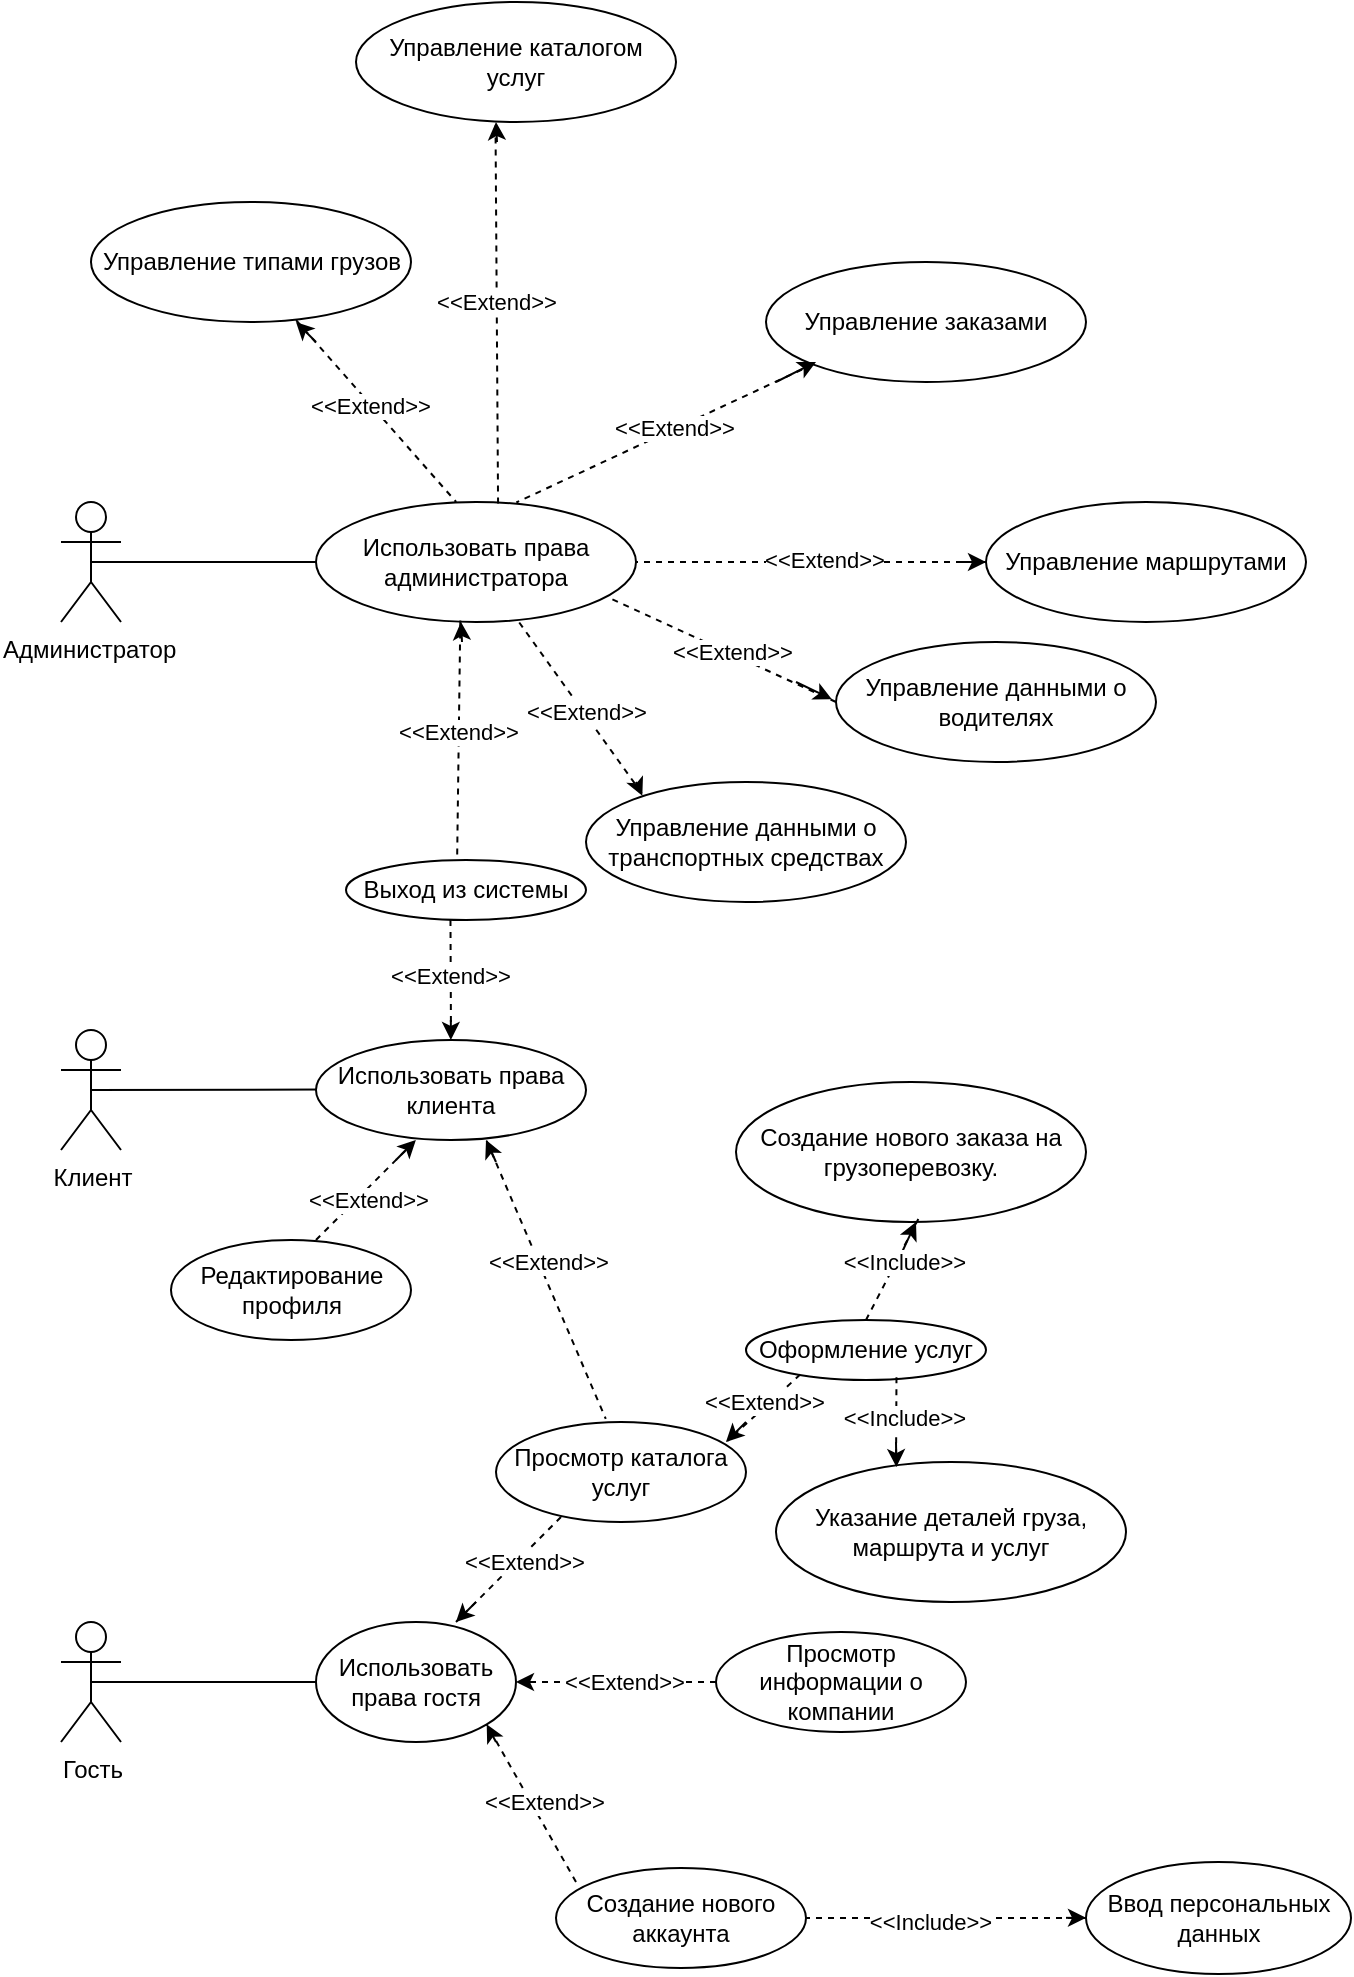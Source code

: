 <mxfile version="26.0.16">
  <diagram name="Страница — 1" id="LuoASYRlYhvjYxlGMsB3">
    <mxGraphModel dx="2000" dy="514" grid="1" gridSize="10" guides="1" tooltips="1" connect="1" arrows="1" fold="1" page="1" pageScale="1" pageWidth="827" pageHeight="1169" math="0" shadow="0">
      <root>
        <mxCell id="0" />
        <mxCell id="1" parent="0" />
        <mxCell id="ajeVH8oz3hy0WPWtNNqJ-9" value="Администратор&amp;nbsp;" style="shape=umlActor;verticalLabelPosition=bottom;verticalAlign=top;html=1;outlineConnect=0;" vertex="1" parent="1">
          <mxGeometry x="-297.5" y="990" width="30" height="60" as="geometry" />
        </mxCell>
        <mxCell id="ajeVH8oz3hy0WPWtNNqJ-10" value="" style="endArrow=none;html=1;rounded=0;entryX=0;entryY=0.5;entryDx=0;entryDy=0;exitX=0.5;exitY=0.5;exitDx=0;exitDy=0;exitPerimeter=0;" edge="1" parent="1" source="ajeVH8oz3hy0WPWtNNqJ-9" target="ajeVH8oz3hy0WPWtNNqJ-11">
          <mxGeometry width="50" height="50" relative="1" as="geometry">
            <mxPoint x="-57.5" y="1350" as="sourcePoint" />
            <mxPoint x="-220.0" y="1020" as="targetPoint" />
          </mxGeometry>
        </mxCell>
        <mxCell id="ajeVH8oz3hy0WPWtNNqJ-11" value="Использовать права администратора" style="ellipse;whiteSpace=wrap;html=1;" vertex="1" parent="1">
          <mxGeometry x="-170" y="990" width="160" height="60" as="geometry" />
        </mxCell>
        <mxCell id="ajeVH8oz3hy0WPWtNNqJ-25" value="Клиент" style="shape=umlActor;verticalLabelPosition=bottom;verticalAlign=top;html=1;outlineConnect=0;" vertex="1" parent="1">
          <mxGeometry x="-297.5" y="1254" width="30" height="60" as="geometry" />
        </mxCell>
        <mxCell id="ajeVH8oz3hy0WPWtNNqJ-26" value="Редактирование профиля" style="ellipse;whiteSpace=wrap;html=1;" vertex="1" parent="1">
          <mxGeometry x="-242.5" y="1359" width="120" height="50" as="geometry" />
        </mxCell>
        <mxCell id="ajeVH8oz3hy0WPWtNNqJ-28" value="Выход из системы" style="ellipse;whiteSpace=wrap;html=1;" vertex="1" parent="1">
          <mxGeometry x="-155" y="1169" width="120" height="30" as="geometry" />
        </mxCell>
        <mxCell id="ajeVH8oz3hy0WPWtNNqJ-29" value="" style="endArrow=none;html=1;rounded=0;entryX=0.024;entryY=0.495;entryDx=0;entryDy=0;exitX=0.5;exitY=0.5;exitDx=0;exitDy=0;exitPerimeter=0;entryPerimeter=0;" edge="1" parent="1" source="ajeVH8oz3hy0WPWtNNqJ-25" target="ajeVH8oz3hy0WPWtNNqJ-30">
          <mxGeometry width="50" height="50" relative="1" as="geometry">
            <mxPoint x="-262" y="1293.33" as="sourcePoint" />
            <mxPoint x="-200" y="1284" as="targetPoint" />
          </mxGeometry>
        </mxCell>
        <mxCell id="ajeVH8oz3hy0WPWtNNqJ-30" value="Использовать права клиента" style="ellipse;whiteSpace=wrap;html=1;" vertex="1" parent="1">
          <mxGeometry x="-170" y="1259" width="135" height="50" as="geometry" />
        </mxCell>
        <mxCell id="ajeVH8oz3hy0WPWtNNqJ-31" value="" style="endArrow=none;dashed=1;html=1;rounded=0;exitX=0.632;exitY=1.009;exitDx=0;exitDy=0;exitPerimeter=0;entryX=0.439;entryY=-0.032;entryDx=0;entryDy=0;entryPerimeter=0;" edge="1" parent="1" source="ajeVH8oz3hy0WPWtNNqJ-30" target="ajeVH8oz3hy0WPWtNNqJ-57">
          <mxGeometry width="50" height="50" relative="1" as="geometry">
            <mxPoint x="-70" y="1229" as="sourcePoint" />
            <mxPoint x="-30" y="1440" as="targetPoint" />
          </mxGeometry>
        </mxCell>
        <mxCell id="ajeVH8oz3hy0WPWtNNqJ-32" value="" style="endArrow=none;dashed=1;html=1;rounded=0;exitX=0.604;exitY=0;exitDx=0;exitDy=0;exitPerimeter=0;" edge="1" parent="1" source="ajeVH8oz3hy0WPWtNNqJ-26">
          <mxGeometry width="50" height="50" relative="1" as="geometry">
            <mxPoint x="-70" y="1229" as="sourcePoint" />
            <mxPoint x="-120" y="1309" as="targetPoint" />
          </mxGeometry>
        </mxCell>
        <mxCell id="ajeVH8oz3hy0WPWtNNqJ-33" value="" style="endArrow=classic;html=1;rounded=0;" edge="1" parent="1">
          <mxGeometry width="50" height="50" relative="1" as="geometry">
            <mxPoint x="-80" y="1320" as="sourcePoint" />
            <mxPoint x="-85" y="1309" as="targetPoint" />
          </mxGeometry>
        </mxCell>
        <mxCell id="ajeVH8oz3hy0WPWtNNqJ-34" value="" style="endArrow=classic;html=1;rounded=0;" edge="1" parent="1">
          <mxGeometry width="50" height="50" relative="1" as="geometry">
            <mxPoint x="-130" y="1319" as="sourcePoint" />
            <mxPoint x="-120.08" y="1309" as="targetPoint" />
          </mxGeometry>
        </mxCell>
        <mxCell id="ajeVH8oz3hy0WPWtNNqJ-35" value="&amp;lt;&amp;lt;Extend&amp;gt;&amp;gt;" style="edgeLabel;html=1;align=center;verticalAlign=middle;resizable=0;points=[];" vertex="1" connectable="0" parent="1">
          <mxGeometry x="-39.998" y="1369.997" as="geometry">
            <mxPoint x="-14" as="offset" />
          </mxGeometry>
        </mxCell>
        <mxCell id="ajeVH8oz3hy0WPWtNNqJ-36" value="&amp;lt;&amp;lt;Extend&amp;gt;&amp;gt;" style="edgeLabel;html=1;align=center;verticalAlign=middle;resizable=0;points=[];" vertex="1" connectable="0" parent="1">
          <mxGeometry x="-129.998" y="1338.997" as="geometry">
            <mxPoint x="-14" as="offset" />
          </mxGeometry>
        </mxCell>
        <mxCell id="ajeVH8oz3hy0WPWtNNqJ-37" value="" style="endArrow=none;dashed=1;html=1;rounded=0;entryX=0.5;entryY=0;entryDx=0;entryDy=0;exitX=0.632;exitY=1.009;exitDx=0;exitDy=0;exitPerimeter=0;" edge="1" parent="1" target="ajeVH8oz3hy0WPWtNNqJ-30">
          <mxGeometry width="50" height="50" relative="1" as="geometry">
            <mxPoint x="-102.76" y="1199" as="sourcePoint" />
            <mxPoint x="-102.76" y="1254" as="targetPoint" />
          </mxGeometry>
        </mxCell>
        <mxCell id="ajeVH8oz3hy0WPWtNNqJ-38" value="&amp;lt;&amp;lt;Extend&amp;gt;&amp;gt;" style="edgeLabel;html=1;align=center;verticalAlign=middle;resizable=0;points=[];" vertex="1" connectable="0" parent="ajeVH8oz3hy0WPWtNNqJ-37">
          <mxGeometry x="-0.07" y="-1" relative="1" as="geometry">
            <mxPoint as="offset" />
          </mxGeometry>
        </mxCell>
        <mxCell id="ajeVH8oz3hy0WPWtNNqJ-39" value="" style="endArrow=classic;html=1;rounded=0;" edge="1" parent="1">
          <mxGeometry width="50" height="50" relative="1" as="geometry">
            <mxPoint x="-102.58" y="1249" as="sourcePoint" />
            <mxPoint x="-102.58" y="1259" as="targetPoint" />
          </mxGeometry>
        </mxCell>
        <mxCell id="ajeVH8oz3hy0WPWtNNqJ-42" value="Гость" style="shape=umlActor;verticalLabelPosition=bottom;verticalAlign=top;html=1;outlineConnect=0;" vertex="1" parent="1">
          <mxGeometry x="-297.5" y="1550" width="30" height="60" as="geometry" />
        </mxCell>
        <mxCell id="ajeVH8oz3hy0WPWtNNqJ-43" value="Использовать права гостя" style="ellipse;whiteSpace=wrap;html=1;" vertex="1" parent="1">
          <mxGeometry x="-170" y="1550" width="100" height="60" as="geometry" />
        </mxCell>
        <mxCell id="ajeVH8oz3hy0WPWtNNqJ-44" value="" style="endArrow=none;html=1;rounded=0;entryX=0.5;entryY=0.5;entryDx=0;entryDy=0;entryPerimeter=0;exitX=0;exitY=0.5;exitDx=0;exitDy=0;" edge="1" parent="1" source="ajeVH8oz3hy0WPWtNNqJ-43" target="ajeVH8oz3hy0WPWtNNqJ-42">
          <mxGeometry width="50" height="50" relative="1" as="geometry">
            <mxPoint x="-200" y="1580" as="sourcePoint" />
            <mxPoint x="90" y="1590" as="targetPoint" />
          </mxGeometry>
        </mxCell>
        <mxCell id="ajeVH8oz3hy0WPWtNNqJ-45" value="Просмотр информации о компании" style="ellipse;whiteSpace=wrap;html=1;" vertex="1" parent="1">
          <mxGeometry x="30" y="1555" width="125" height="50" as="geometry" />
        </mxCell>
        <mxCell id="ajeVH8oz3hy0WPWtNNqJ-46" value="Создание нового аккаунта" style="ellipse;whiteSpace=wrap;html=1;" vertex="1" parent="1">
          <mxGeometry x="-50" y="1673" width="125" height="50" as="geometry" />
        </mxCell>
        <mxCell id="ajeVH8oz3hy0WPWtNNqJ-47" value="Ввод персональных данных" style="ellipse;whiteSpace=wrap;html=1;" vertex="1" parent="1">
          <mxGeometry x="215" y="1670" width="132.5" height="56" as="geometry" />
        </mxCell>
        <mxCell id="ajeVH8oz3hy0WPWtNNqJ-48" value="" style="endArrow=none;dashed=1;html=1;rounded=0;entryX=1;entryY=0.5;entryDx=0;entryDy=0;exitX=0;exitY=0.5;exitDx=0;exitDy=0;" edge="1" parent="1" source="ajeVH8oz3hy0WPWtNNqJ-47" target="ajeVH8oz3hy0WPWtNNqJ-46">
          <mxGeometry width="50" height="50" relative="1" as="geometry">
            <mxPoint x="210" y="1695" as="sourcePoint" />
            <mxPoint x="190" y="1660" as="targetPoint" />
          </mxGeometry>
        </mxCell>
        <mxCell id="ajeVH8oz3hy0WPWtNNqJ-49" value="" style="endArrow=none;dashed=1;html=1;rounded=0;entryX=1;entryY=1;entryDx=0;entryDy=0;" edge="1" parent="1" target="ajeVH8oz3hy0WPWtNNqJ-43">
          <mxGeometry width="50" height="50" relative="1" as="geometry">
            <mxPoint x="-40" y="1680" as="sourcePoint" />
            <mxPoint x="190" y="1660" as="targetPoint" />
          </mxGeometry>
        </mxCell>
        <mxCell id="ajeVH8oz3hy0WPWtNNqJ-50" value="" style="endArrow=classic;html=1;rounded=0;entryX=1;entryY=1;entryDx=0;entryDy=0;" edge="1" parent="1" target="ajeVH8oz3hy0WPWtNNqJ-43">
          <mxGeometry width="50" height="50" relative="1" as="geometry">
            <mxPoint x="-80" y="1610" as="sourcePoint" />
            <mxPoint x="190" y="1660" as="targetPoint" />
          </mxGeometry>
        </mxCell>
        <mxCell id="ajeVH8oz3hy0WPWtNNqJ-51" value="&amp;lt;&amp;lt;Extend&amp;gt;&amp;gt;" style="edgeLabel;html=1;align=center;verticalAlign=middle;resizable=0;points=[];" vertex="1" connectable="0" parent="1">
          <mxGeometry x="-49.998" y="1639.997" as="geometry">
            <mxPoint x="-6" as="offset" />
          </mxGeometry>
        </mxCell>
        <mxCell id="ajeVH8oz3hy0WPWtNNqJ-52" value="&amp;lt;&amp;lt;Include&amp;gt;&amp;gt;" style="edgeLabel;html=1;align=center;verticalAlign=middle;resizable=0;points=[];" vertex="1" connectable="0" parent="1">
          <mxGeometry x="140.002" y="1703.997" as="geometry">
            <mxPoint x="-3" y="-4" as="offset" />
          </mxGeometry>
        </mxCell>
        <mxCell id="ajeVH8oz3hy0WPWtNNqJ-53" value="" style="endArrow=classic;html=1;rounded=0;" edge="1" parent="1">
          <mxGeometry width="50" height="50" relative="1" as="geometry">
            <mxPoint x="205" y="1697.92" as="sourcePoint" />
            <mxPoint x="215" y="1697.92" as="targetPoint" />
            <Array as="points" />
          </mxGeometry>
        </mxCell>
        <mxCell id="ajeVH8oz3hy0WPWtNNqJ-54" value="" style="endArrow=none;dashed=1;html=1;rounded=0;entryX=1;entryY=0.5;entryDx=0;entryDy=0;exitX=0;exitY=0.5;exitDx=0;exitDy=0;" edge="1" parent="1" source="ajeVH8oz3hy0WPWtNNqJ-45" target="ajeVH8oz3hy0WPWtNNqJ-43">
          <mxGeometry width="50" height="50" relative="1" as="geometry">
            <mxPoint x="-20" y="1610" as="sourcePoint" />
            <mxPoint x="30" y="1560" as="targetPoint" />
          </mxGeometry>
        </mxCell>
        <mxCell id="ajeVH8oz3hy0WPWtNNqJ-55" value="" style="endArrow=classic;html=1;rounded=0;" edge="1" parent="1">
          <mxGeometry width="50" height="50" relative="1" as="geometry">
            <mxPoint x="-60" y="1580" as="sourcePoint" />
            <mxPoint x="-70" y="1580" as="targetPoint" />
          </mxGeometry>
        </mxCell>
        <mxCell id="ajeVH8oz3hy0WPWtNNqJ-56" value="&amp;lt;&amp;lt;Extend&amp;gt;&amp;gt;" style="edgeLabel;html=1;align=center;verticalAlign=middle;resizable=0;points=[];" vertex="1" connectable="0" parent="1">
          <mxGeometry x="-9.998" y="1579.997" as="geometry">
            <mxPoint x="-6" as="offset" />
          </mxGeometry>
        </mxCell>
        <mxCell id="ajeVH8oz3hy0WPWtNNqJ-57" value="Просмотр каталога услуг" style="ellipse;whiteSpace=wrap;html=1;" vertex="1" parent="1">
          <mxGeometry x="-80" y="1450" width="125" height="50" as="geometry" />
        </mxCell>
        <mxCell id="ajeVH8oz3hy0WPWtNNqJ-58" value="" style="endArrow=none;dashed=1;html=1;rounded=0;exitX=0.26;exitY=0.95;exitDx=0;exitDy=0;exitPerimeter=0;" edge="1" parent="1" source="ajeVH8oz3hy0WPWtNNqJ-57">
          <mxGeometry width="50" height="50" relative="1" as="geometry">
            <mxPoint x="-50" y="1500" as="sourcePoint" />
            <mxPoint x="-100" y="1550" as="targetPoint" />
          </mxGeometry>
        </mxCell>
        <mxCell id="ajeVH8oz3hy0WPWtNNqJ-59" value="" style="endArrow=classic;html=1;rounded=0;entryX=0.7;entryY=0;entryDx=0;entryDy=0;entryPerimeter=0;" edge="1" parent="1" target="ajeVH8oz3hy0WPWtNNqJ-43">
          <mxGeometry width="50" height="50" relative="1" as="geometry">
            <mxPoint x="-90" y="1540" as="sourcePoint" />
            <mxPoint x="-60" y="1515" as="targetPoint" />
          </mxGeometry>
        </mxCell>
        <mxCell id="ajeVH8oz3hy0WPWtNNqJ-60" value="&amp;lt;&amp;lt;Extend&amp;gt;&amp;gt;" style="edgeLabel;html=1;align=center;verticalAlign=middle;resizable=0;points=[];" vertex="1" connectable="0" parent="1">
          <mxGeometry x="-59.998" y="1519.997" as="geometry">
            <mxPoint x="-6" as="offset" />
          </mxGeometry>
        </mxCell>
        <mxCell id="ajeVH8oz3hy0WPWtNNqJ-61" value="Оформление услуг" style="ellipse;whiteSpace=wrap;html=1;" vertex="1" parent="1">
          <mxGeometry x="45" y="1399" width="120" height="30" as="geometry" />
        </mxCell>
        <mxCell id="ajeVH8oz3hy0WPWtNNqJ-62" value="Создание нового заказа на грузоперевозку." style="ellipse;whiteSpace=wrap;html=1;" vertex="1" parent="1">
          <mxGeometry x="40" y="1280" width="175" height="70" as="geometry" />
        </mxCell>
        <mxCell id="ajeVH8oz3hy0WPWtNNqJ-63" value="Указание деталей груза, маршрута и услуг" style="ellipse;whiteSpace=wrap;html=1;" vertex="1" parent="1">
          <mxGeometry x="60" y="1470" width="175" height="70" as="geometry" />
        </mxCell>
        <mxCell id="ajeVH8oz3hy0WPWtNNqJ-66" value="" style="endArrow=none;dashed=1;html=1;rounded=0;entryX=0.925;entryY=0.191;entryDx=0;entryDy=0;entryPerimeter=0;exitX=0.226;exitY=0.909;exitDx=0;exitDy=0;exitPerimeter=0;" edge="1" parent="1" source="ajeVH8oz3hy0WPWtNNqJ-61" target="ajeVH8oz3hy0WPWtNNqJ-57">
          <mxGeometry width="50" height="50" relative="1" as="geometry">
            <mxPoint x="70" y="1430" as="sourcePoint" />
            <mxPoint x="-90" y="1560" as="targetPoint" />
          </mxGeometry>
        </mxCell>
        <mxCell id="ajeVH8oz3hy0WPWtNNqJ-67" value="" style="endArrow=classic;html=1;rounded=0;entryX=0.7;entryY=0;entryDx=0;entryDy=0;entryPerimeter=0;" edge="1" parent="1">
          <mxGeometry width="50" height="50" relative="1" as="geometry">
            <mxPoint x="45" y="1450" as="sourcePoint" />
            <mxPoint x="35" y="1460" as="targetPoint" />
          </mxGeometry>
        </mxCell>
        <mxCell id="ajeVH8oz3hy0WPWtNNqJ-68" value="" style="endArrow=none;dashed=1;html=1;rounded=0;entryX=0.5;entryY=0;entryDx=0;entryDy=0;exitX=0.521;exitY=0.978;exitDx=0;exitDy=0;exitPerimeter=0;" edge="1" parent="1" source="ajeVH8oz3hy0WPWtNNqJ-62" target="ajeVH8oz3hy0WPWtNNqJ-61">
          <mxGeometry width="50" height="50" relative="1" as="geometry">
            <mxPoint x="82" y="1436" as="sourcePoint" />
            <mxPoint x="46" y="1470" as="targetPoint" />
          </mxGeometry>
        </mxCell>
        <mxCell id="ajeVH8oz3hy0WPWtNNqJ-69" value="" style="endArrow=none;dashed=1;html=1;rounded=0;exitX=0.627;exitY=0.954;exitDx=0;exitDy=0;exitPerimeter=0;entryX=0.343;entryY=0;entryDx=0;entryDy=0;entryPerimeter=0;" edge="1" parent="1" source="ajeVH8oz3hy0WPWtNNqJ-61" target="ajeVH8oz3hy0WPWtNNqJ-63">
          <mxGeometry width="50" height="50" relative="1" as="geometry">
            <mxPoint x="117.41" y="1429" as="sourcePoint" />
            <mxPoint x="120" y="1450" as="targetPoint" />
          </mxGeometry>
        </mxCell>
        <mxCell id="ajeVH8oz3hy0WPWtNNqJ-70" value="" style="endArrow=classic;html=1;rounded=0;entryX=0.344;entryY=0.036;entryDx=0;entryDy=0;entryPerimeter=0;" edge="1" parent="1" target="ajeVH8oz3hy0WPWtNNqJ-63">
          <mxGeometry width="50" height="50" relative="1" as="geometry">
            <mxPoint x="120" y="1460" as="sourcePoint" />
            <mxPoint x="120" y="1470" as="targetPoint" />
          </mxGeometry>
        </mxCell>
        <mxCell id="ajeVH8oz3hy0WPWtNNqJ-71" value="" style="endArrow=classic;html=1;rounded=0;entryX=0.7;entryY=0;entryDx=0;entryDy=0;entryPerimeter=0;" edge="1" parent="1">
          <mxGeometry width="50" height="50" relative="1" as="geometry">
            <mxPoint x="122.58" y="1366" as="sourcePoint" />
            <mxPoint x="130" y="1350" as="targetPoint" />
          </mxGeometry>
        </mxCell>
        <mxCell id="ajeVH8oz3hy0WPWtNNqJ-72" value="Управление каталогом услуг" style="ellipse;whiteSpace=wrap;html=1;" vertex="1" parent="1">
          <mxGeometry x="-150" y="740" width="160" height="60" as="geometry" />
        </mxCell>
        <mxCell id="ajeVH8oz3hy0WPWtNNqJ-73" value="Управление типами грузов" style="ellipse;whiteSpace=wrap;html=1;" vertex="1" parent="1">
          <mxGeometry x="-282.5" y="840" width="160" height="60" as="geometry" />
        </mxCell>
        <mxCell id="ajeVH8oz3hy0WPWtNNqJ-74" value="Управление заказами" style="ellipse;whiteSpace=wrap;html=1;" vertex="1" parent="1">
          <mxGeometry x="55" y="870" width="160" height="60" as="geometry" />
        </mxCell>
        <mxCell id="ajeVH8oz3hy0WPWtNNqJ-75" value="Управление маршрутами" style="ellipse;whiteSpace=wrap;html=1;" vertex="1" parent="1">
          <mxGeometry x="165" y="990" width="160" height="60" as="geometry" />
        </mxCell>
        <mxCell id="ajeVH8oz3hy0WPWtNNqJ-76" value="Управление данными о водителях" style="ellipse;whiteSpace=wrap;html=1;" vertex="1" parent="1">
          <mxGeometry x="90" y="1060" width="160" height="60" as="geometry" />
        </mxCell>
        <mxCell id="ajeVH8oz3hy0WPWtNNqJ-78" value="Управление данными о транспортных средствах" style="ellipse;whiteSpace=wrap;html=1;" vertex="1" parent="1">
          <mxGeometry x="-35" y="1130" width="160" height="60" as="geometry" />
        </mxCell>
        <mxCell id="ajeVH8oz3hy0WPWtNNqJ-80" value="&amp;lt;&amp;lt;Extend&amp;gt;&amp;gt;" style="edgeLabel;html=1;align=center;verticalAlign=middle;resizable=0;points=[];" vertex="1" connectable="0" parent="1">
          <mxGeometry x="60.002" y="1439.997" as="geometry">
            <mxPoint x="-6" as="offset" />
          </mxGeometry>
        </mxCell>
        <mxCell id="ajeVH8oz3hy0WPWtNNqJ-81" value="&amp;lt;&amp;lt;Include&amp;gt;&amp;gt;" style="edgeLabel;html=1;align=center;verticalAlign=middle;resizable=0;points=[];" vertex="1" connectable="0" parent="1">
          <mxGeometry x="130.002" y="1449.997" as="geometry">
            <mxPoint x="-6" y="-2" as="offset" />
          </mxGeometry>
        </mxCell>
        <mxCell id="ajeVH8oz3hy0WPWtNNqJ-82" value="&amp;lt;&amp;lt;Include&amp;gt;&amp;gt;" style="edgeLabel;html=1;align=center;verticalAlign=middle;resizable=0;points=[];" vertex="1" connectable="0" parent="1">
          <mxGeometry x="130.002" y="1369.997" as="geometry">
            <mxPoint x="-6" as="offset" />
          </mxGeometry>
        </mxCell>
        <mxCell id="ajeVH8oz3hy0WPWtNNqJ-83" value="" style="endArrow=none;dashed=1;html=1;rounded=0;entryX=0.463;entryY=-0.008;entryDx=0;entryDy=0;exitX=0.451;exitY=0.987;exitDx=0;exitDy=0;exitPerimeter=0;entryPerimeter=0;" edge="1" parent="1" source="ajeVH8oz3hy0WPWtNNqJ-11" target="ajeVH8oz3hy0WPWtNNqJ-28">
          <mxGeometry width="50" height="50" relative="1" as="geometry">
            <mxPoint x="-94.98" y="1049" as="sourcePoint" />
            <mxPoint x="-95.22" y="1109" as="targetPoint" />
          </mxGeometry>
        </mxCell>
        <mxCell id="ajeVH8oz3hy0WPWtNNqJ-84" value="&amp;lt;&amp;lt;Extend&amp;gt;&amp;gt;" style="edgeLabel;html=1;align=center;verticalAlign=middle;resizable=0;points=[];" vertex="1" connectable="0" parent="ajeVH8oz3hy0WPWtNNqJ-83">
          <mxGeometry x="-0.07" y="-1" relative="1" as="geometry">
            <mxPoint as="offset" />
          </mxGeometry>
        </mxCell>
        <mxCell id="ajeVH8oz3hy0WPWtNNqJ-85" value="" style="endArrow=classic;html=1;rounded=0;" edge="1" parent="1">
          <mxGeometry width="50" height="50" relative="1" as="geometry">
            <mxPoint x="-97" y="1060" as="sourcePoint" />
            <mxPoint x="-97.5" y="1050" as="targetPoint" />
          </mxGeometry>
        </mxCell>
        <mxCell id="ajeVH8oz3hy0WPWtNNqJ-86" value="" style="endArrow=none;dashed=1;html=1;rounded=0;exitX=0.641;exitY=0.984;exitDx=0;exitDy=0;exitPerimeter=0;entryX=0.438;entryY=0;entryDx=0;entryDy=0;entryPerimeter=0;" edge="1" parent="1" source="ajeVH8oz3hy0WPWtNNqJ-73" target="ajeVH8oz3hy0WPWtNNqJ-11">
          <mxGeometry width="50" height="50" relative="1" as="geometry">
            <mxPoint x="-88" y="1059" as="sourcePoint" />
            <mxPoint x="-89" y="1179" as="targetPoint" />
          </mxGeometry>
        </mxCell>
        <mxCell id="ajeVH8oz3hy0WPWtNNqJ-87" value="&amp;lt;&amp;lt;Extend&amp;gt;&amp;gt;" style="edgeLabel;html=1;align=center;verticalAlign=middle;resizable=0;points=[];" vertex="1" connectable="0" parent="ajeVH8oz3hy0WPWtNNqJ-86">
          <mxGeometry x="-0.07" y="-1" relative="1" as="geometry">
            <mxPoint as="offset" />
          </mxGeometry>
        </mxCell>
        <mxCell id="ajeVH8oz3hy0WPWtNNqJ-88" value="" style="endArrow=none;dashed=1;html=1;rounded=0;exitX=0.436;exitY=1.029;exitDx=0;exitDy=0;exitPerimeter=0;entryX=0.569;entryY=0.024;entryDx=0;entryDy=0;entryPerimeter=0;" edge="1" parent="1" source="ajeVH8oz3hy0WPWtNNqJ-72" target="ajeVH8oz3hy0WPWtNNqJ-11">
          <mxGeometry width="50" height="50" relative="1" as="geometry">
            <mxPoint x="-194" y="891" as="sourcePoint" />
            <mxPoint x="-103" y="1001" as="targetPoint" />
          </mxGeometry>
        </mxCell>
        <mxCell id="ajeVH8oz3hy0WPWtNNqJ-89" value="&amp;lt;&amp;lt;Extend&amp;gt;&amp;gt;" style="edgeLabel;html=1;align=center;verticalAlign=middle;resizable=0;points=[];" vertex="1" connectable="0" parent="ajeVH8oz3hy0WPWtNNqJ-88">
          <mxGeometry x="-0.07" y="-1" relative="1" as="geometry">
            <mxPoint as="offset" />
          </mxGeometry>
        </mxCell>
        <mxCell id="ajeVH8oz3hy0WPWtNNqJ-90" value="" style="endArrow=none;dashed=1;html=1;rounded=0;entryX=0.626;entryY=0.004;entryDx=0;entryDy=0;entryPerimeter=0;exitX=0;exitY=1;exitDx=0;exitDy=0;" edge="1" parent="1" source="ajeVH8oz3hy0WPWtNNqJ-74" target="ajeVH8oz3hy0WPWtNNqJ-11">
          <mxGeometry width="50" height="50" relative="1" as="geometry">
            <mxPoint x="-30" y="892" as="sourcePoint" />
            <mxPoint x="-69" y="998" as="targetPoint" />
          </mxGeometry>
        </mxCell>
        <mxCell id="ajeVH8oz3hy0WPWtNNqJ-91" value="&amp;lt;&amp;lt;Extend&amp;gt;&amp;gt;" style="edgeLabel;html=1;align=center;verticalAlign=middle;resizable=0;points=[];" vertex="1" connectable="0" parent="ajeVH8oz3hy0WPWtNNqJ-90">
          <mxGeometry x="-0.07" y="-1" relative="1" as="geometry">
            <mxPoint as="offset" />
          </mxGeometry>
        </mxCell>
        <mxCell id="ajeVH8oz3hy0WPWtNNqJ-92" value="" style="endArrow=none;dashed=1;html=1;rounded=0;entryX=1;entryY=0.5;entryDx=0;entryDy=0;exitX=0;exitY=0.5;exitDx=0;exitDy=0;" edge="1" parent="1" source="ajeVH8oz3hy0WPWtNNqJ-75" target="ajeVH8oz3hy0WPWtNNqJ-11">
          <mxGeometry width="50" height="50" relative="1" as="geometry">
            <mxPoint x="90" y="1020" as="sourcePoint" />
            <mxPoint x="-59" y="1008" as="targetPoint" />
          </mxGeometry>
        </mxCell>
        <mxCell id="ajeVH8oz3hy0WPWtNNqJ-93" value="&amp;lt;&amp;lt;Extend&amp;gt;&amp;gt;" style="edgeLabel;html=1;align=center;verticalAlign=middle;resizable=0;points=[];" vertex="1" connectable="0" parent="ajeVH8oz3hy0WPWtNNqJ-92">
          <mxGeometry x="-0.07" y="-1" relative="1" as="geometry">
            <mxPoint as="offset" />
          </mxGeometry>
        </mxCell>
        <mxCell id="ajeVH8oz3hy0WPWtNNqJ-94" value="" style="endArrow=none;dashed=1;html=1;rounded=0;exitX=0;exitY=0.5;exitDx=0;exitDy=0;entryX=0.916;entryY=0.799;entryDx=0;entryDy=0;entryPerimeter=0;" edge="1" parent="1" source="ajeVH8oz3hy0WPWtNNqJ-76" target="ajeVH8oz3hy0WPWtNNqJ-11">
          <mxGeometry width="50" height="50" relative="1" as="geometry">
            <mxPoint x="-10" y="912" as="sourcePoint" />
            <mxPoint x="-49" y="1018" as="targetPoint" />
          </mxGeometry>
        </mxCell>
        <mxCell id="ajeVH8oz3hy0WPWtNNqJ-95" value="&amp;lt;&amp;lt;Extend&amp;gt;&amp;gt;" style="edgeLabel;html=1;align=center;verticalAlign=middle;resizable=0;points=[];" vertex="1" connectable="0" parent="ajeVH8oz3hy0WPWtNNqJ-94">
          <mxGeometry x="-0.07" y="-1" relative="1" as="geometry">
            <mxPoint as="offset" />
          </mxGeometry>
        </mxCell>
        <mxCell id="ajeVH8oz3hy0WPWtNNqJ-96" value="" style="endArrow=none;dashed=1;html=1;rounded=0;exitX=0.174;exitY=0.093;exitDx=0;exitDy=0;exitPerimeter=0;" edge="1" parent="1" source="ajeVH8oz3hy0WPWtNNqJ-78" target="ajeVH8oz3hy0WPWtNNqJ-11">
          <mxGeometry width="50" height="50" relative="1" as="geometry">
            <mxPoint y="922" as="sourcePoint" />
            <mxPoint x="-39" y="1028" as="targetPoint" />
          </mxGeometry>
        </mxCell>
        <mxCell id="ajeVH8oz3hy0WPWtNNqJ-97" value="&amp;lt;&amp;lt;Extend&amp;gt;&amp;gt;" style="edgeLabel;html=1;align=center;verticalAlign=middle;resizable=0;points=[];" vertex="1" connectable="0" parent="ajeVH8oz3hy0WPWtNNqJ-96">
          <mxGeometry x="-0.07" y="-1" relative="1" as="geometry">
            <mxPoint as="offset" />
          </mxGeometry>
        </mxCell>
        <mxCell id="ajeVH8oz3hy0WPWtNNqJ-98" value="" style="endArrow=classic;html=1;rounded=0;" edge="1" parent="1">
          <mxGeometry width="50" height="50" relative="1" as="geometry">
            <mxPoint x="-79.5" y="810" as="sourcePoint" />
            <mxPoint x="-80" y="800" as="targetPoint" />
          </mxGeometry>
        </mxCell>
        <mxCell id="ajeVH8oz3hy0WPWtNNqJ-99" value="" style="endArrow=classic;html=1;rounded=0;" edge="1" parent="1">
          <mxGeometry width="50" height="50" relative="1" as="geometry">
            <mxPoint x="-170" y="910" as="sourcePoint" />
            <mxPoint x="-180" y="900" as="targetPoint" />
          </mxGeometry>
        </mxCell>
        <mxCell id="ajeVH8oz3hy0WPWtNNqJ-101" value="" style="endArrow=classic;html=1;rounded=0;entryX=0.219;entryY=1;entryDx=0;entryDy=0;entryPerimeter=0;" edge="1" parent="1">
          <mxGeometry width="50" height="50" relative="1" as="geometry">
            <mxPoint x="59.98" y="930" as="sourcePoint" />
            <mxPoint x="80.02" y="920" as="targetPoint" />
          </mxGeometry>
        </mxCell>
        <mxCell id="ajeVH8oz3hy0WPWtNNqJ-102" value="" style="endArrow=classic;html=1;rounded=0;entryX=0.7;entryY=0;entryDx=0;entryDy=0;entryPerimeter=0;" edge="1" parent="1">
          <mxGeometry width="50" height="50" relative="1" as="geometry">
            <mxPoint x="150" y="1020" as="sourcePoint" />
            <mxPoint x="165" y="1020" as="targetPoint" />
          </mxGeometry>
        </mxCell>
        <mxCell id="ajeVH8oz3hy0WPWtNNqJ-103" value="" style="endArrow=classic;html=1;rounded=0;entryX=-0.013;entryY=0.477;entryDx=0;entryDy=0;entryPerimeter=0;" edge="1" parent="1" target="ajeVH8oz3hy0WPWtNNqJ-76">
          <mxGeometry width="50" height="50" relative="1" as="geometry">
            <mxPoint x="70" y="1080" as="sourcePoint" />
            <mxPoint x="175" y="1030" as="targetPoint" />
          </mxGeometry>
        </mxCell>
        <mxCell id="ajeVH8oz3hy0WPWtNNqJ-104" value="" style="endArrow=classic;html=1;rounded=0;entryX=0.176;entryY=0.115;entryDx=0;entryDy=0;entryPerimeter=0;" edge="1" parent="1" target="ajeVH8oz3hy0WPWtNNqJ-78">
          <mxGeometry width="50" height="50" relative="1" as="geometry">
            <mxPoint x="-10" y="1130" as="sourcePoint" />
            <mxPoint x="98" y="1099" as="targetPoint" />
          </mxGeometry>
        </mxCell>
      </root>
    </mxGraphModel>
  </diagram>
</mxfile>
